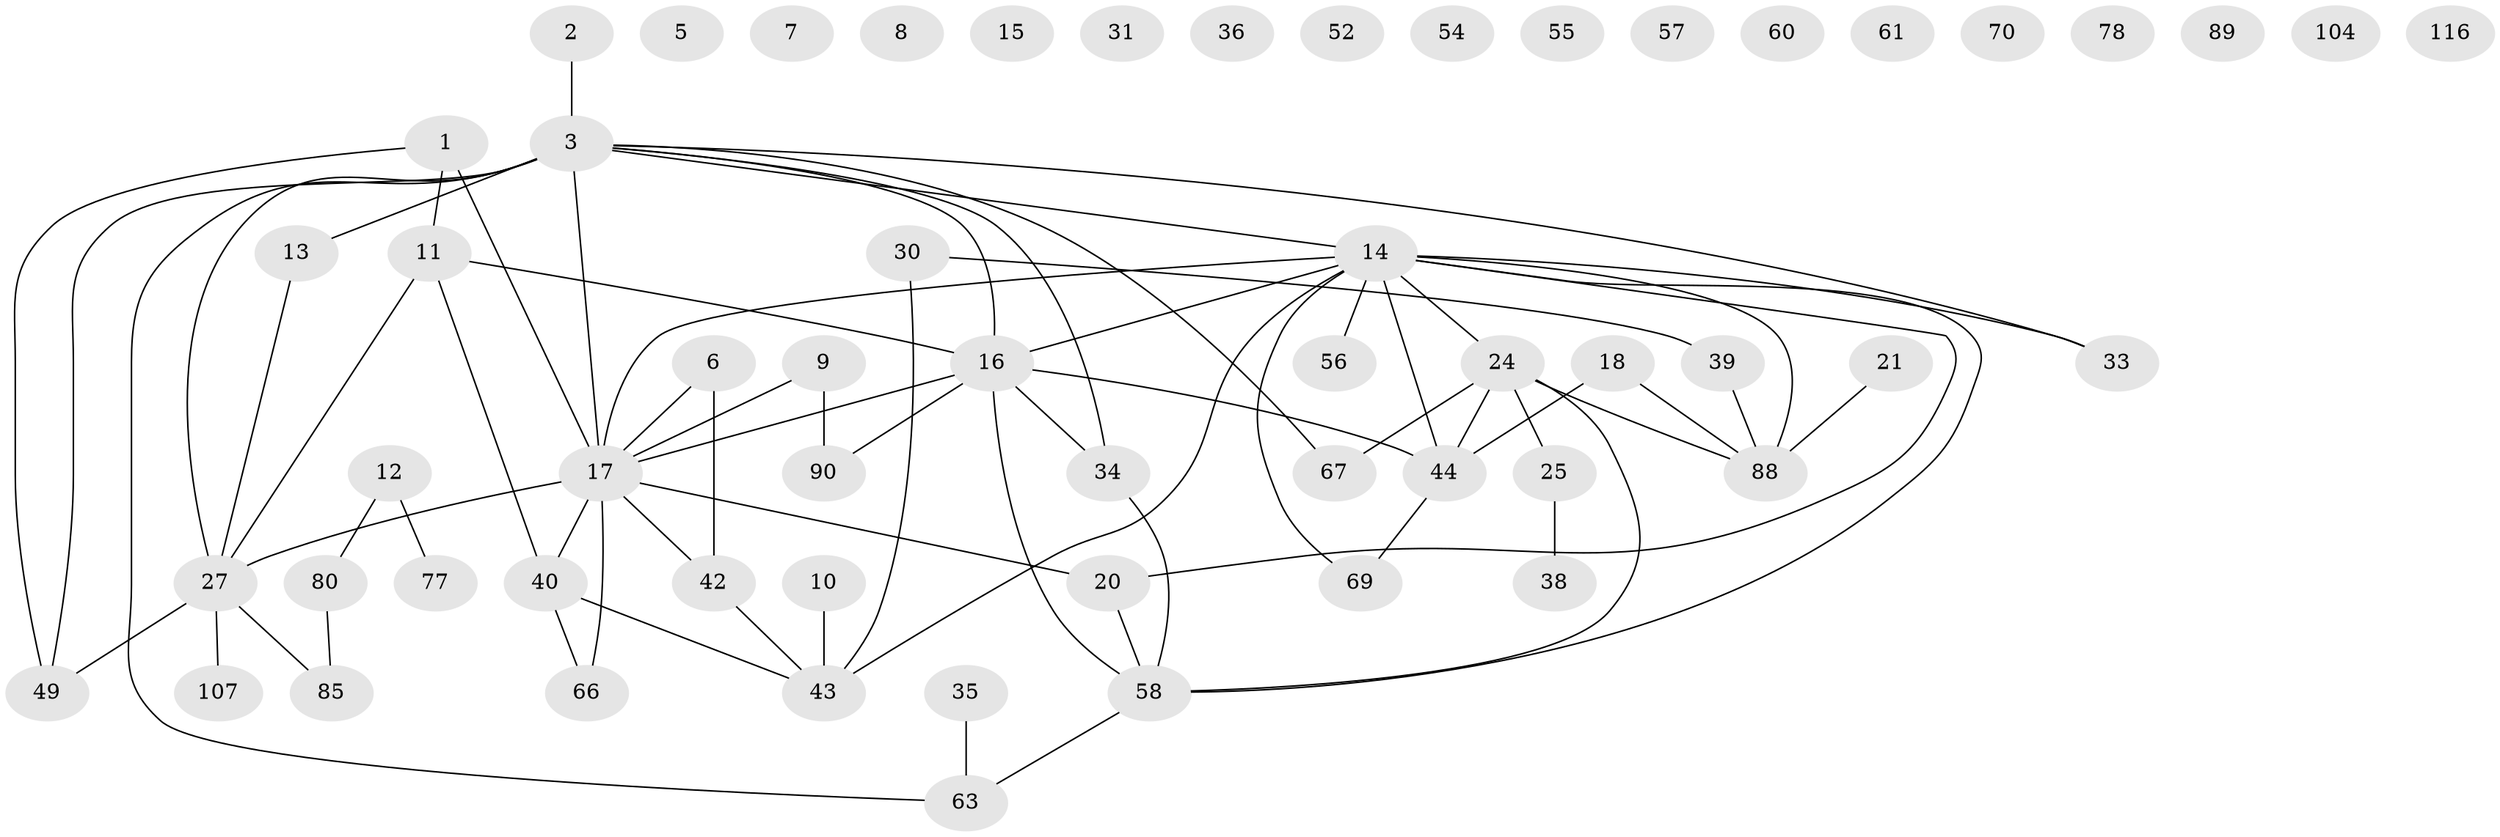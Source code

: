 // original degree distribution, {2: 0.3162393162393162, 5: 0.05982905982905983, 4: 0.05982905982905983, 0: 0.1452991452991453, 3: 0.20512820512820512, 1: 0.13675213675213677, 6: 0.06837606837606838, 7: 0.008547008547008548}
// Generated by graph-tools (version 1.1) at 2025/13/03/09/25 04:13:13]
// undirected, 58 vertices, 70 edges
graph export_dot {
graph [start="1"]
  node [color=gray90,style=filled];
  1 [super="+4"];
  2 [super="+74"];
  3 [super="+79+51+37"];
  5;
  6;
  7;
  8;
  9 [super="+50+73"];
  10;
  11 [super="+94+64"];
  12 [super="+75"];
  13 [super="+59"];
  14 [super="+19+41"];
  15;
  16 [super="+83+22"];
  17 [super="+108+26+32"];
  18;
  20 [super="+47"];
  21;
  24 [super="+28"];
  25 [super="+72+82"];
  27 [super="+95+62"];
  30 [super="+86"];
  31;
  33;
  34 [super="+46+53+81"];
  35;
  36;
  38;
  39 [super="+112"];
  40;
  42 [super="+76+101"];
  43 [super="+91"];
  44 [super="+45"];
  49;
  52;
  54;
  55;
  56;
  57;
  58 [super="+84"];
  60;
  61;
  63 [super="+68"];
  66;
  67;
  69;
  70;
  77 [super="+113"];
  78;
  80;
  85;
  88;
  89;
  90;
  104;
  107 [super="+114"];
  116;
  1 -- 49;
  1 -- 17 [weight=2];
  1 -- 11;
  2 -- 3;
  3 -- 14 [weight=2];
  3 -- 16;
  3 -- 67;
  3 -- 27;
  3 -- 63;
  3 -- 49;
  3 -- 17 [weight=3];
  3 -- 13;
  3 -- 33;
  3 -- 34;
  6 -- 42;
  6 -- 17;
  9 -- 17;
  9 -- 90;
  10 -- 43;
  11 -- 40;
  11 -- 16;
  11 -- 27;
  12 -- 80;
  12 -- 77;
  13 -- 27;
  14 -- 33;
  14 -- 69;
  14 -- 20;
  14 -- 56;
  14 -- 88 [weight=2];
  14 -- 24;
  14 -- 43;
  14 -- 17;
  14 -- 44;
  14 -- 58;
  14 -- 16;
  16 -- 44 [weight=3];
  16 -- 58;
  16 -- 17;
  16 -- 90;
  16 -- 34;
  17 -- 66;
  17 -- 27;
  17 -- 40;
  17 -- 42;
  17 -- 20;
  18 -- 88;
  18 -- 44;
  20 -- 58;
  21 -- 88;
  24 -- 67;
  24 -- 88;
  24 -- 58;
  24 -- 44;
  24 -- 25;
  25 -- 38;
  27 -- 85;
  27 -- 49;
  27 -- 107;
  30 -- 39;
  30 -- 43;
  34 -- 58;
  35 -- 63;
  39 -- 88;
  40 -- 66;
  40 -- 43;
  42 -- 43;
  44 -- 69;
  58 -- 63;
  80 -- 85;
}
